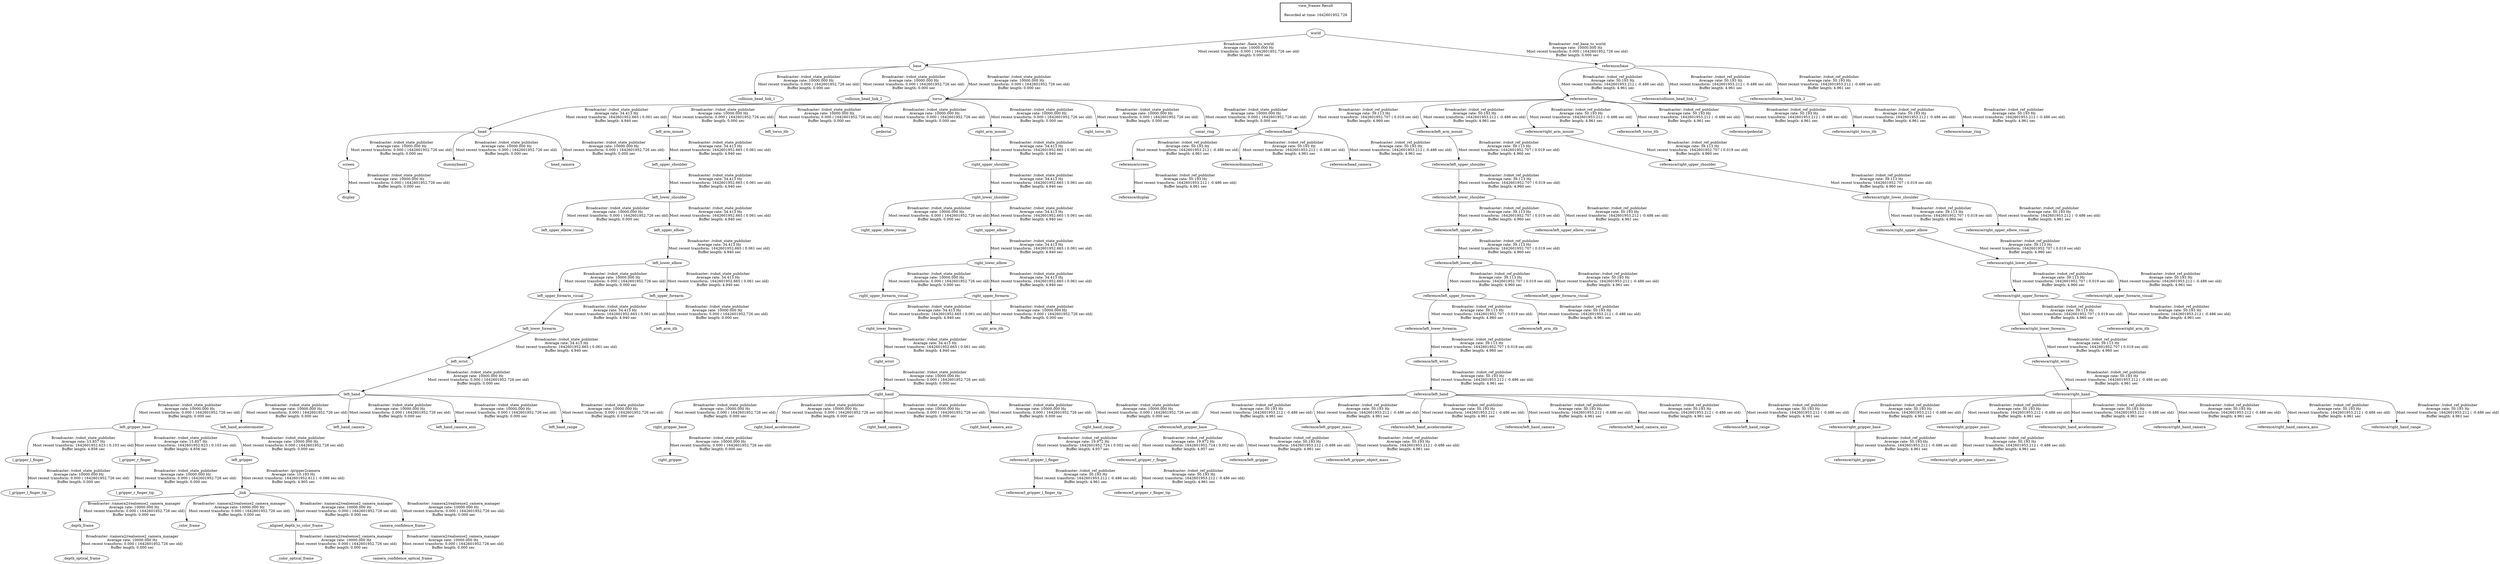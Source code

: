 digraph G {
"base" -> "collision_head_link_1"[label="Broadcaster: /robot_state_publisher\nAverage rate: 10000.000 Hz\nMost recent transform: 0.000 ( 1642601952.726 sec old)\nBuffer length: 0.000 sec\n"];
"world" -> "base"[label="Broadcaster: /base_to_world\nAverage rate: 10000.000 Hz\nMost recent transform: 0.000 ( 1642601952.726 sec old)\nBuffer length: 0.000 sec\n"];
"base" -> "collision_head_link_2"[label="Broadcaster: /robot_state_publisher\nAverage rate: 10000.000 Hz\nMost recent transform: 0.000 ( 1642601952.726 sec old)\nBuffer length: 0.000 sec\n"];
"screen" -> "display"[label="Broadcaster: /robot_state_publisher\nAverage rate: 10000.000 Hz\nMost recent transform: 0.000 ( 1642601952.726 sec old)\nBuffer length: 0.000 sec\n"];
"head" -> "screen"[label="Broadcaster: /robot_state_publisher\nAverage rate: 10000.000 Hz\nMost recent transform: 0.000 ( 1642601952.726 sec old)\nBuffer length: 0.000 sec\n"];
"head" -> "dummyhead1"[label="Broadcaster: /robot_state_publisher\nAverage rate: 10000.000 Hz\nMost recent transform: 0.000 ( 1642601952.726 sec old)\nBuffer length: 0.000 sec\n"];
"torso" -> "head"[label="Broadcaster: /robot_state_publisher\nAverage rate: 34.413 Hz\nMost recent transform: 1642601952.665 ( 0.061 sec old)\nBuffer length: 4.940 sec\n"];
"head" -> "head_camera"[label="Broadcaster: /robot_state_publisher\nAverage rate: 10000.000 Hz\nMost recent transform: 0.000 ( 1642601952.726 sec old)\nBuffer length: 0.000 sec\n"];
"l_gripper_l_finger" -> "l_gripper_l_finger_tip"[label="Broadcaster: /robot_state_publisher\nAverage rate: 10000.000 Hz\nMost recent transform: 0.000 ( 1642601952.726 sec old)\nBuffer length: 0.000 sec\n"];
"left_gripper_base" -> "l_gripper_l_finger"[label="Broadcaster: /robot_state_publisher\nAverage rate: 15.857 Hz\nMost recent transform: 1642601952.623 ( 0.103 sec old)\nBuffer length: 4.856 sec\n"];
"l_gripper_r_finger" -> "l_gripper_r_finger_tip"[label="Broadcaster: /robot_state_publisher\nAverage rate: 10000.000 Hz\nMost recent transform: 0.000 ( 1642601952.726 sec old)\nBuffer length: 0.000 sec\n"];
"left_gripper_base" -> "l_gripper_r_finger"[label="Broadcaster: /robot_state_publisher\nAverage rate: 15.857 Hz\nMost recent transform: 1642601952.623 ( 0.103 sec old)\nBuffer length: 4.856 sec\n"];
"left_lower_shoulder" -> "left_upper_elbow_visual"[label="Broadcaster: /robot_state_publisher\nAverage rate: 10000.000 Hz\nMost recent transform: 0.000 ( 1642601952.726 sec old)\nBuffer length: 0.000 sec\n"];
"left_upper_shoulder" -> "left_lower_shoulder"[label="Broadcaster: /robot_state_publisher\nAverage rate: 34.413 Hz\nMost recent transform: 1642601952.665 ( 0.061 sec old)\nBuffer length: 4.940 sec\n"];
"left_gripper_base" -> "left_gripper"[label="Broadcaster: /robot_state_publisher\nAverage rate: 10000.000 Hz\nMost recent transform: 0.000 ( 1642601952.726 sec old)\nBuffer length: 0.000 sec\n"];
"left_hand" -> "left_gripper_base"[label="Broadcaster: /robot_state_publisher\nAverage rate: 10000.000 Hz\nMost recent transform: 0.000 ( 1642601952.726 sec old)\nBuffer length: 0.000 sec\n"];
"left_wrist" -> "left_hand"[label="Broadcaster: /robot_state_publisher\nAverage rate: 10000.000 Hz\nMost recent transform: 0.000 ( 1642601952.726 sec old)\nBuffer length: 0.000 sec\n"];
"left_lower_forearm" -> "left_wrist"[label="Broadcaster: /robot_state_publisher\nAverage rate: 34.413 Hz\nMost recent transform: 1642601952.665 ( 0.061 sec old)\nBuffer length: 4.940 sec\n"];
"left_hand" -> "left_hand_accelerometer"[label="Broadcaster: /robot_state_publisher\nAverage rate: 10000.000 Hz\nMost recent transform: 0.000 ( 1642601952.726 sec old)\nBuffer length: 0.000 sec\n"];
"left_hand" -> "left_hand_camera"[label="Broadcaster: /robot_state_publisher\nAverage rate: 10000.000 Hz\nMost recent transform: 0.000 ( 1642601952.726 sec old)\nBuffer length: 0.000 sec\n"];
"left_hand" -> "left_hand_camera_axis"[label="Broadcaster: /robot_state_publisher\nAverage rate: 10000.000 Hz\nMost recent transform: 0.000 ( 1642601952.726 sec old)\nBuffer length: 0.000 sec\n"];
"left_hand" -> "left_hand_range"[label="Broadcaster: /robot_state_publisher\nAverage rate: 10000.000 Hz\nMost recent transform: 0.000 ( 1642601952.726 sec old)\nBuffer length: 0.000 sec\n"];
"torso" -> "left_arm_mount"[label="Broadcaster: /robot_state_publisher\nAverage rate: 10000.000 Hz\nMost recent transform: 0.000 ( 1642601952.726 sec old)\nBuffer length: 0.000 sec\n"];
"base" -> "torso"[label="Broadcaster: /robot_state_publisher\nAverage rate: 10000.000 Hz\nMost recent transform: 0.000 ( 1642601952.726 sec old)\nBuffer length: 0.000 sec\n"];
"torso" -> "left_torso_itb"[label="Broadcaster: /robot_state_publisher\nAverage rate: 10000.000 Hz\nMost recent transform: 0.000 ( 1642601952.726 sec old)\nBuffer length: 0.000 sec\n"];
"left_lower_elbow" -> "left_upper_forearm_visual"[label="Broadcaster: /robot_state_publisher\nAverage rate: 10000.000 Hz\nMost recent transform: 0.000 ( 1642601952.726 sec old)\nBuffer length: 0.000 sec\n"];
"left_upper_elbow" -> "left_lower_elbow"[label="Broadcaster: /robot_state_publisher\nAverage rate: 34.413 Hz\nMost recent transform: 1642601952.665 ( 0.061 sec old)\nBuffer length: 4.940 sec\n"];
"left_upper_forearm" -> "left_arm_itb"[label="Broadcaster: /robot_state_publisher\nAverage rate: 10000.000 Hz\nMost recent transform: 0.000 ( 1642601952.726 sec old)\nBuffer length: 0.000 sec\n"];
"left_lower_elbow" -> "left_upper_forearm"[label="Broadcaster: /robot_state_publisher\nAverage rate: 34.413 Hz\nMost recent transform: 1642601952.665 ( 0.061 sec old)\nBuffer length: 4.940 sec\n"];
"torso" -> "pedestal"[label="Broadcaster: /robot_state_publisher\nAverage rate: 10000.000 Hz\nMost recent transform: 0.000 ( 1642601952.726 sec old)\nBuffer length: 0.000 sec\n"];
"right_lower_shoulder" -> "right_upper_elbow_visual"[label="Broadcaster: /robot_state_publisher\nAverage rate: 10000.000 Hz\nMost recent transform: 0.000 ( 1642601952.726 sec old)\nBuffer length: 0.000 sec\n"];
"right_upper_shoulder" -> "right_lower_shoulder"[label="Broadcaster: /robot_state_publisher\nAverage rate: 34.413 Hz\nMost recent transform: 1642601952.665 ( 0.061 sec old)\nBuffer length: 4.940 sec\n"];
"right_gripper_base" -> "right_gripper"[label="Broadcaster: /robot_state_publisher\nAverage rate: 10000.000 Hz\nMost recent transform: 0.000 ( 1642601952.726 sec old)\nBuffer length: 0.000 sec\n"];
"right_hand" -> "right_gripper_base"[label="Broadcaster: /robot_state_publisher\nAverage rate: 10000.000 Hz\nMost recent transform: 0.000 ( 1642601952.726 sec old)\nBuffer length: 0.000 sec\n"];
"right_wrist" -> "right_hand"[label="Broadcaster: /robot_state_publisher\nAverage rate: 10000.000 Hz\nMost recent transform: 0.000 ( 1642601952.726 sec old)\nBuffer length: 0.000 sec\n"];
"right_lower_forearm" -> "right_wrist"[label="Broadcaster: /robot_state_publisher\nAverage rate: 34.413 Hz\nMost recent transform: 1642601952.665 ( 0.061 sec old)\nBuffer length: 4.940 sec\n"];
"right_hand" -> "right_hand_accelerometer"[label="Broadcaster: /robot_state_publisher\nAverage rate: 10000.000 Hz\nMost recent transform: 0.000 ( 1642601952.726 sec old)\nBuffer length: 0.000 sec\n"];
"right_hand" -> "right_hand_camera"[label="Broadcaster: /robot_state_publisher\nAverage rate: 10000.000 Hz\nMost recent transform: 0.000 ( 1642601952.726 sec old)\nBuffer length: 0.000 sec\n"];
"right_hand" -> "right_hand_camera_axis"[label="Broadcaster: /robot_state_publisher\nAverage rate: 10000.000 Hz\nMost recent transform: 0.000 ( 1642601952.726 sec old)\nBuffer length: 0.000 sec\n"];
"right_hand" -> "right_hand_range"[label="Broadcaster: /robot_state_publisher\nAverage rate: 10000.000 Hz\nMost recent transform: 0.000 ( 1642601952.726 sec old)\nBuffer length: 0.000 sec\n"];
"torso" -> "right_arm_mount"[label="Broadcaster: /robot_state_publisher\nAverage rate: 10000.000 Hz\nMost recent transform: 0.000 ( 1642601952.726 sec old)\nBuffer length: 0.000 sec\n"];
"torso" -> "right_torso_itb"[label="Broadcaster: /robot_state_publisher\nAverage rate: 10000.000 Hz\nMost recent transform: 0.000 ( 1642601952.726 sec old)\nBuffer length: 0.000 sec\n"];
"right_lower_elbow" -> "right_upper_forearm_visual"[label="Broadcaster: /robot_state_publisher\nAverage rate: 10000.000 Hz\nMost recent transform: 0.000 ( 1642601952.726 sec old)\nBuffer length: 0.000 sec\n"];
"right_upper_elbow" -> "right_lower_elbow"[label="Broadcaster: /robot_state_publisher\nAverage rate: 34.413 Hz\nMost recent transform: 1642601952.665 ( 0.061 sec old)\nBuffer length: 4.940 sec\n"];
"right_upper_forearm" -> "right_arm_itb"[label="Broadcaster: /robot_state_publisher\nAverage rate: 10000.000 Hz\nMost recent transform: 0.000 ( 1642601952.726 sec old)\nBuffer length: 0.000 sec\n"];
"right_lower_elbow" -> "right_upper_forearm"[label="Broadcaster: /robot_state_publisher\nAverage rate: 34.413 Hz\nMost recent transform: 1642601952.665 ( 0.061 sec old)\nBuffer length: 4.940 sec\n"];
"torso" -> "sonar_ring"[label="Broadcaster: /robot_state_publisher\nAverage rate: 10000.000 Hz\nMost recent transform: 0.000 ( 1642601952.726 sec old)\nBuffer length: 0.000 sec\n"];
"_link" -> "_depth_frame"[label="Broadcaster: /camera2/realsense2_camera_manager\nAverage rate: 10000.000 Hz\nMost recent transform: 0.000 ( 1642601952.726 sec old)\nBuffer length: 0.000 sec\n"];
"left_gripper" -> "_link"[label="Broadcaster: /gripper2camera\nAverage rate: 10.193 Hz\nMost recent transform: 1642601952.812 ( -0.086 sec old)\nBuffer length: 4.905 sec\n"];
"_depth_frame" -> "_depth_optical_frame"[label="Broadcaster: /camera2/realsense2_camera_manager\nAverage rate: 10000.000 Hz\nMost recent transform: 0.000 ( 1642601952.726 sec old)\nBuffer length: 0.000 sec\n"];
"_link" -> "_color_frame"[label="Broadcaster: /camera2/realsense2_camera_manager\nAverage rate: 10000.000 Hz\nMost recent transform: 0.000 ( 1642601952.726 sec old)\nBuffer length: 0.000 sec\n"];
"_aligned_depth_to_color_frame" -> "_color_optical_frame"[label="Broadcaster: /camera2/realsense2_camera_manager\nAverage rate: 10000.000 Hz\nMost recent transform: 0.000 ( 1642601952.726 sec old)\nBuffer length: 0.000 sec\n"];
"_link" -> "_aligned_depth_to_color_frame"[label="Broadcaster: /camera2/realsense2_camera_manager\nAverage rate: 10000.000 Hz\nMost recent transform: 0.000 ( 1642601952.726 sec old)\nBuffer length: 0.000 sec\n"];
"_link" -> "camera_confidence_frame"[label="Broadcaster: /camera2/realsense2_camera_manager\nAverage rate: 10000.000 Hz\nMost recent transform: 0.000 ( 1642601952.726 sec old)\nBuffer length: 0.000 sec\n"];
"camera_confidence_frame" -> "camera_confidence_optical_frame"[label="Broadcaster: /camera2/realsense2_camera_manager\nAverage rate: 10000.000 Hz\nMost recent transform: 0.000 ( 1642601952.726 sec old)\nBuffer length: 0.000 sec\n"];
"left_lower_shoulder" -> "left_upper_elbow"[label="Broadcaster: /robot_state_publisher\nAverage rate: 34.413 Hz\nMost recent transform: 1642601952.665 ( 0.061 sec old)\nBuffer length: 4.940 sec\n"];
"left_arm_mount" -> "left_upper_shoulder"[label="Broadcaster: /robot_state_publisher\nAverage rate: 34.413 Hz\nMost recent transform: 1642601952.665 ( 0.061 sec old)\nBuffer length: 4.940 sec\n"];
"left_upper_forearm" -> "left_lower_forearm"[label="Broadcaster: /robot_state_publisher\nAverage rate: 34.413 Hz\nMost recent transform: 1642601952.665 ( 0.061 sec old)\nBuffer length: 4.940 sec\n"];
"right_lower_shoulder" -> "right_upper_elbow"[label="Broadcaster: /robot_state_publisher\nAverage rate: 34.413 Hz\nMost recent transform: 1642601952.665 ( 0.061 sec old)\nBuffer length: 4.940 sec\n"];
"right_arm_mount" -> "right_upper_shoulder"[label="Broadcaster: /robot_state_publisher\nAverage rate: 34.413 Hz\nMost recent transform: 1642601952.665 ( 0.061 sec old)\nBuffer length: 4.940 sec\n"];
"right_upper_forearm" -> "right_lower_forearm"[label="Broadcaster: /robot_state_publisher\nAverage rate: 34.413 Hz\nMost recent transform: 1642601952.665 ( 0.061 sec old)\nBuffer length: 4.940 sec\n"];
"world" -> "reference/base"[label="Broadcaster: /ref_base_to_world\nAverage rate: 10000.000 Hz\nMost recent transform: 0.000 ( 1642601952.726 sec old)\nBuffer length: 0.000 sec\n"];
"reference/torso" -> "reference/head"[label="Broadcaster: /robot_ref_publisher\nAverage rate: 39.113 Hz\nMost recent transform: 1642601952.707 ( 0.019 sec old)\nBuffer length: 4.960 sec\n"];
"reference/base" -> "reference/torso"[label="Broadcaster: /robot_ref_publisher\nAverage rate: 50.193 Hz\nMost recent transform: 1642601953.212 ( -0.486 sec old)\nBuffer length: 4.961 sec\n"];
"reference/left_lower_shoulder" -> "reference/left_upper_elbow"[label="Broadcaster: /robot_ref_publisher\nAverage rate: 39.113 Hz\nMost recent transform: 1642601952.707 ( 0.019 sec old)\nBuffer length: 4.960 sec\n"];
"reference/left_upper_shoulder" -> "reference/left_lower_shoulder"[label="Broadcaster: /robot_ref_publisher\nAverage rate: 39.113 Hz\nMost recent transform: 1642601952.707 ( 0.019 sec old)\nBuffer length: 4.960 sec\n"];
"reference/left_upper_elbow" -> "reference/left_lower_elbow"[label="Broadcaster: /robot_ref_publisher\nAverage rate: 39.113 Hz\nMost recent transform: 1642601952.707 ( 0.019 sec old)\nBuffer length: 4.960 sec\n"];
"reference/left_arm_mount" -> "reference/left_upper_shoulder"[label="Broadcaster: /robot_ref_publisher\nAverage rate: 39.113 Hz\nMost recent transform: 1642601952.707 ( 0.019 sec old)\nBuffer length: 4.960 sec\n"];
"reference/torso" -> "reference/left_arm_mount"[label="Broadcaster: /robot_ref_publisher\nAverage rate: 50.193 Hz\nMost recent transform: 1642601953.212 ( -0.486 sec old)\nBuffer length: 4.961 sec\n"];
"reference/left_lower_elbow" -> "reference/left_upper_forearm"[label="Broadcaster: /robot_ref_publisher\nAverage rate: 39.113 Hz\nMost recent transform: 1642601952.707 ( 0.019 sec old)\nBuffer length: 4.960 sec\n"];
"reference/left_upper_forearm" -> "reference/left_lower_forearm"[label="Broadcaster: /robot_ref_publisher\nAverage rate: 39.113 Hz\nMost recent transform: 1642601952.707 ( 0.019 sec old)\nBuffer length: 4.960 sec\n"];
"reference/left_lower_forearm" -> "reference/left_wrist"[label="Broadcaster: /robot_ref_publisher\nAverage rate: 39.113 Hz\nMost recent transform: 1642601952.707 ( 0.019 sec old)\nBuffer length: 4.960 sec\n"];
"reference/right_lower_shoulder" -> "reference/right_upper_elbow"[label="Broadcaster: /robot_ref_publisher\nAverage rate: 39.113 Hz\nMost recent transform: 1642601952.707 ( 0.019 sec old)\nBuffer length: 4.960 sec\n"];
"reference/right_upper_shoulder" -> "reference/right_lower_shoulder"[label="Broadcaster: /robot_ref_publisher\nAverage rate: 39.113 Hz\nMost recent transform: 1642601952.707 ( 0.019 sec old)\nBuffer length: 4.960 sec\n"];
"reference/right_upper_elbow" -> "reference/right_lower_elbow"[label="Broadcaster: /robot_ref_publisher\nAverage rate: 39.113 Hz\nMost recent transform: 1642601952.707 ( 0.019 sec old)\nBuffer length: 4.960 sec\n"];
"reference/right_arm_mount" -> "reference/right_upper_shoulder"[label="Broadcaster: /robot_ref_publisher\nAverage rate: 39.113 Hz\nMost recent transform: 1642601952.707 ( 0.019 sec old)\nBuffer length: 4.960 sec\n"];
"reference/torso" -> "reference/right_arm_mount"[label="Broadcaster: /robot_ref_publisher\nAverage rate: 50.193 Hz\nMost recent transform: 1642601953.212 ( -0.486 sec old)\nBuffer length: 4.961 sec\n"];
"reference/right_lower_elbow" -> "reference/right_upper_forearm"[label="Broadcaster: /robot_ref_publisher\nAverage rate: 39.113 Hz\nMost recent transform: 1642601952.707 ( 0.019 sec old)\nBuffer length: 4.960 sec\n"];
"reference/right_upper_forearm" -> "reference/right_lower_forearm"[label="Broadcaster: /robot_ref_publisher\nAverage rate: 39.113 Hz\nMost recent transform: 1642601952.707 ( 0.019 sec old)\nBuffer length: 4.960 sec\n"];
"reference/right_lower_forearm" -> "reference/right_wrist"[label="Broadcaster: /robot_ref_publisher\nAverage rate: 39.113 Hz\nMost recent transform: 1642601952.707 ( 0.019 sec old)\nBuffer length: 4.960 sec\n"];
"reference/base" -> "reference/collision_head_link_1"[label="Broadcaster: /robot_ref_publisher\nAverage rate: 50.193 Hz\nMost recent transform: 1642601953.212 ( -0.486 sec old)\nBuffer length: 4.961 sec\n"];
"reference/base" -> "reference/collision_head_link_2"[label="Broadcaster: /robot_ref_publisher\nAverage rate: 50.193 Hz\nMost recent transform: 1642601953.212 ( -0.486 sec old)\nBuffer length: 4.961 sec\n"];
"reference/screen" -> "reference/display"[label="Broadcaster: /robot_ref_publisher\nAverage rate: 50.193 Hz\nMost recent transform: 1642601953.212 ( -0.486 sec old)\nBuffer length: 4.961 sec\n"];
"reference/head" -> "reference/screen"[label="Broadcaster: /robot_ref_publisher\nAverage rate: 50.193 Hz\nMost recent transform: 1642601953.212 ( -0.486 sec old)\nBuffer length: 4.961 sec\n"];
"reference/head" -> "reference/dummyhead1"[label="Broadcaster: /robot_ref_publisher\nAverage rate: 50.193 Hz\nMost recent transform: 1642601953.212 ( -0.486 sec old)\nBuffer length: 4.961 sec\n"];
"reference/head" -> "reference/head_camera"[label="Broadcaster: /robot_ref_publisher\nAverage rate: 50.193 Hz\nMost recent transform: 1642601953.212 ( -0.486 sec old)\nBuffer length: 4.961 sec\n"];
"reference/l_gripper_l_finger" -> "reference/l_gripper_l_finger_tip"[label="Broadcaster: /robot_ref_publisher\nAverage rate: 50.193 Hz\nMost recent transform: 1642601953.212 ( -0.486 sec old)\nBuffer length: 4.961 sec\n"];
"reference/left_gripper_base" -> "reference/l_gripper_l_finger"[label="Broadcaster: /robot_ref_publisher\nAverage rate: 19.972 Hz\nMost recent transform: 1642601952.724 ( 0.002 sec old)\nBuffer length: 4.957 sec\n"];
"reference/l_gripper_r_finger" -> "reference/l_gripper_r_finger_tip"[label="Broadcaster: /robot_ref_publisher\nAverage rate: 50.193 Hz\nMost recent transform: 1642601953.212 ( -0.486 sec old)\nBuffer length: 4.961 sec\n"];
"reference/left_gripper_base" -> "reference/l_gripper_r_finger"[label="Broadcaster: /robot_ref_publisher\nAverage rate: 19.972 Hz\nMost recent transform: 1642601952.724 ( 0.002 sec old)\nBuffer length: 4.957 sec\n"];
"reference/left_lower_shoulder" -> "reference/left_upper_elbow_visual"[label="Broadcaster: /robot_ref_publisher\nAverage rate: 50.193 Hz\nMost recent transform: 1642601953.212 ( -0.486 sec old)\nBuffer length: 4.961 sec\n"];
"reference/left_gripper_base" -> "reference/left_gripper"[label="Broadcaster: /robot_ref_publisher\nAverage rate: 50.193 Hz\nMost recent transform: 1642601953.212 ( -0.486 sec old)\nBuffer length: 4.961 sec\n"];
"reference/left_hand" -> "reference/left_gripper_base"[label="Broadcaster: /robot_ref_publisher\nAverage rate: 50.193 Hz\nMost recent transform: 1642601953.212 ( -0.486 sec old)\nBuffer length: 4.961 sec\n"];
"reference/left_wrist" -> "reference/left_hand"[label="Broadcaster: /robot_ref_publisher\nAverage rate: 50.193 Hz\nMost recent transform: 1642601953.212 ( -0.486 sec old)\nBuffer length: 4.961 sec\n"];
"reference/left_hand" -> "reference/left_gripper_mass"[label="Broadcaster: /robot_ref_publisher\nAverage rate: 50.193 Hz\nMost recent transform: 1642601953.212 ( -0.486 sec old)\nBuffer length: 4.961 sec\n"];
"reference/left_gripper_mass" -> "reference/left_gripper_object_mass"[label="Broadcaster: /robot_ref_publisher\nAverage rate: 50.193 Hz\nMost recent transform: 1642601953.212 ( -0.486 sec old)\nBuffer length: 4.961 sec\n"];
"reference/left_hand" -> "reference/left_hand_accelerometer"[label="Broadcaster: /robot_ref_publisher\nAverage rate: 50.193 Hz\nMost recent transform: 1642601953.212 ( -0.486 sec old)\nBuffer length: 4.961 sec\n"];
"reference/left_hand" -> "reference/left_hand_camera"[label="Broadcaster: /robot_ref_publisher\nAverage rate: 50.193 Hz\nMost recent transform: 1642601953.212 ( -0.486 sec old)\nBuffer length: 4.961 sec\n"];
"reference/left_hand" -> "reference/left_hand_camera_axis"[label="Broadcaster: /robot_ref_publisher\nAverage rate: 50.193 Hz\nMost recent transform: 1642601953.212 ( -0.486 sec old)\nBuffer length: 4.961 sec\n"];
"reference/left_hand" -> "reference/left_hand_range"[label="Broadcaster: /robot_ref_publisher\nAverage rate: 50.193 Hz\nMost recent transform: 1642601953.212 ( -0.486 sec old)\nBuffer length: 4.961 sec\n"];
"reference/torso" -> "reference/left_torso_itb"[label="Broadcaster: /robot_ref_publisher\nAverage rate: 50.193 Hz\nMost recent transform: 1642601953.212 ( -0.486 sec old)\nBuffer length: 4.961 sec\n"];
"reference/left_lower_elbow" -> "reference/left_upper_forearm_visual"[label="Broadcaster: /robot_ref_publisher\nAverage rate: 50.193 Hz\nMost recent transform: 1642601953.212 ( -0.486 sec old)\nBuffer length: 4.961 sec\n"];
"reference/left_upper_forearm" -> "reference/left_arm_itb"[label="Broadcaster: /robot_ref_publisher\nAverage rate: 50.193 Hz\nMost recent transform: 1642601953.212 ( -0.486 sec old)\nBuffer length: 4.961 sec\n"];
"reference/torso" -> "reference/pedestal"[label="Broadcaster: /robot_ref_publisher\nAverage rate: 50.193 Hz\nMost recent transform: 1642601953.212 ( -0.486 sec old)\nBuffer length: 4.961 sec\n"];
"reference/right_lower_shoulder" -> "reference/right_upper_elbow_visual"[label="Broadcaster: /robot_ref_publisher\nAverage rate: 50.193 Hz\nMost recent transform: 1642601953.212 ( -0.486 sec old)\nBuffer length: 4.961 sec\n"];
"reference/right_gripper_base" -> "reference/right_gripper"[label="Broadcaster: /robot_ref_publisher\nAverage rate: 50.193 Hz\nMost recent transform: 1642601953.212 ( -0.486 sec old)\nBuffer length: 4.961 sec\n"];
"reference/right_hand" -> "reference/right_gripper_base"[label="Broadcaster: /robot_ref_publisher\nAverage rate: 50.193 Hz\nMost recent transform: 1642601953.212 ( -0.486 sec old)\nBuffer length: 4.961 sec\n"];
"reference/right_wrist" -> "reference/right_hand"[label="Broadcaster: /robot_ref_publisher\nAverage rate: 50.193 Hz\nMost recent transform: 1642601953.212 ( -0.486 sec old)\nBuffer length: 4.961 sec\n"];
"reference/right_hand" -> "reference/right_gripper_mass"[label="Broadcaster: /robot_ref_publisher\nAverage rate: 50.193 Hz\nMost recent transform: 1642601953.212 ( -0.486 sec old)\nBuffer length: 4.961 sec\n"];
"reference/right_gripper_mass" -> "reference/right_gripper_object_mass"[label="Broadcaster: /robot_ref_publisher\nAverage rate: 50.193 Hz\nMost recent transform: 1642601953.212 ( -0.486 sec old)\nBuffer length: 4.961 sec\n"];
"reference/right_hand" -> "reference/right_hand_accelerometer"[label="Broadcaster: /robot_ref_publisher\nAverage rate: 50.193 Hz\nMost recent transform: 1642601953.212 ( -0.486 sec old)\nBuffer length: 4.961 sec\n"];
"reference/right_hand" -> "reference/right_hand_camera"[label="Broadcaster: /robot_ref_publisher\nAverage rate: 50.193 Hz\nMost recent transform: 1642601953.212 ( -0.486 sec old)\nBuffer length: 4.961 sec\n"];
"reference/right_hand" -> "reference/right_hand_camera_axis"[label="Broadcaster: /robot_ref_publisher\nAverage rate: 50.193 Hz\nMost recent transform: 1642601953.212 ( -0.486 sec old)\nBuffer length: 4.961 sec\n"];
"reference/right_hand" -> "reference/right_hand_range"[label="Broadcaster: /robot_ref_publisher\nAverage rate: 50.193 Hz\nMost recent transform: 1642601953.212 ( -0.486 sec old)\nBuffer length: 4.961 sec\n"];
"reference/torso" -> "reference/right_torso_itb"[label="Broadcaster: /robot_ref_publisher\nAverage rate: 50.193 Hz\nMost recent transform: 1642601953.212 ( -0.486 sec old)\nBuffer length: 4.961 sec\n"];
"reference/right_lower_elbow" -> "reference/right_upper_forearm_visual"[label="Broadcaster: /robot_ref_publisher\nAverage rate: 50.193 Hz\nMost recent transform: 1642601953.212 ( -0.486 sec old)\nBuffer length: 4.961 sec\n"];
"reference/right_upper_forearm" -> "reference/right_arm_itb"[label="Broadcaster: /robot_ref_publisher\nAverage rate: 50.193 Hz\nMost recent transform: 1642601953.212 ( -0.486 sec old)\nBuffer length: 4.961 sec\n"];
"reference/torso" -> "reference/sonar_ring"[label="Broadcaster: /robot_ref_publisher\nAverage rate: 50.193 Hz\nMost recent transform: 1642601953.212 ( -0.486 sec old)\nBuffer length: 4.961 sec\n"];
edge [style=invis];
 subgraph cluster_legend { style=bold; color=black; label ="view_frames Result";
"Recorded at time: 1642601952.726"[ shape=plaintext ] ;
 }->"world";
}
